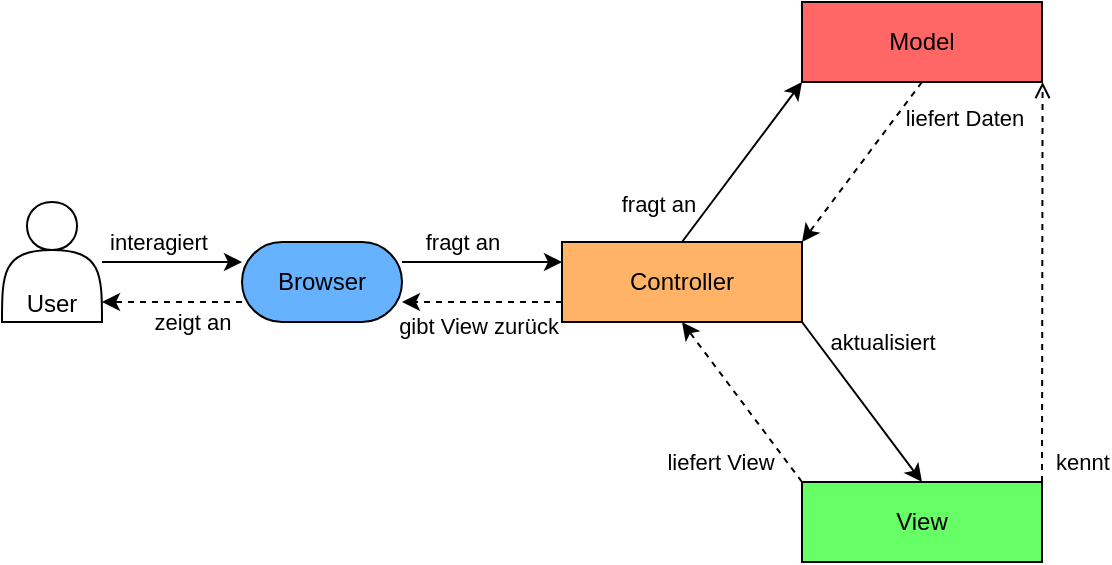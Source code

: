 <mxfile version="15.7.3" type="device"><diagram id="JuJYjgZ0P5XiKWxCp_9G" name="Seite-1"><mxGraphModel dx="738" dy="442" grid="1" gridSize="10" guides="1" tooltips="1" connect="1" arrows="1" fold="1" page="1" pageScale="1" pageWidth="1169" pageHeight="1654" math="0" shadow="0"><root><mxCell id="0"/><mxCell id="1" parent="0"/><mxCell id="ZTMnRBJkeMRXMw5XUGuR-5" style="rounded=0;orthogonalLoop=1;jettySize=auto;html=1;endArrow=classic;endFill=1;exitX=1;exitY=0.25;exitDx=0;exitDy=0;entryX=0;entryY=0.25;entryDx=0;entryDy=0;" parent="1" source="ZTMnRBJkeMRXMw5XUGuR-1" target="ZTMnRBJkeMRXMw5XUGuR-2" edge="1"><mxGeometry relative="1" as="geometry"><mxPoint x="300" y="380" as="targetPoint"/></mxGeometry></mxCell><mxCell id="ZTMnRBJkeMRXMw5XUGuR-11" value="fragt an" style="edgeLabel;html=1;align=center;verticalAlign=middle;resizable=0;points=[];" parent="ZTMnRBJkeMRXMw5XUGuR-5" vertex="1" connectable="0"><mxGeometry x="-0.533" y="-2" relative="1" as="geometry"><mxPoint x="11" y="-12" as="offset"/></mxGeometry></mxCell><mxCell id="ZTMnRBJkeMRXMw5XUGuR-22" style="edgeStyle=none;rounded=0;orthogonalLoop=1;jettySize=auto;html=1;exitX=0;exitY=0.75;exitDx=0;exitDy=0;dashed=1;endArrow=classic;endFill=1;" parent="1" source="ZTMnRBJkeMRXMw5XUGuR-1" edge="1"><mxGeometry relative="1" as="geometry"><mxPoint x="90" y="430" as="targetPoint"/><mxPoint x="150" y="430" as="sourcePoint"/></mxGeometry></mxCell><mxCell id="ZTMnRBJkeMRXMw5XUGuR-24" value="zeigt an" style="edgeLabel;html=1;align=center;verticalAlign=middle;resizable=0;points=[];" parent="ZTMnRBJkeMRXMw5XUGuR-22" vertex="1" connectable="0"><mxGeometry x="-0.292" y="-1" relative="1" as="geometry"><mxPoint y="11" as="offset"/></mxGeometry></mxCell><mxCell id="ZTMnRBJkeMRXMw5XUGuR-1" value="Browser" style="rounded=1;whiteSpace=wrap;html=1;arcSize=50;fillColor=#66B2FF;" parent="1" vertex="1"><mxGeometry x="160" y="400" width="80" height="40" as="geometry"/></mxCell><mxCell id="ZTMnRBJkeMRXMw5XUGuR-25" style="edgeStyle=none;rounded=0;orthogonalLoop=1;jettySize=auto;html=1;exitX=1;exitY=1;exitDx=0;exitDy=0;entryX=0.5;entryY=0;entryDx=0;entryDy=0;endArrow=classic;endFill=1;" parent="1" source="ZTMnRBJkeMRXMw5XUGuR-2" target="ZTMnRBJkeMRXMw5XUGuR-3" edge="1"><mxGeometry relative="1" as="geometry"/></mxCell><mxCell id="ZTMnRBJkeMRXMw5XUGuR-26" value="aktualisiert" style="edgeLabel;html=1;align=center;verticalAlign=middle;resizable=0;points=[];" parent="ZTMnRBJkeMRXMw5XUGuR-25" vertex="1" connectable="0"><mxGeometry x="-0.493" y="1" relative="1" as="geometry"><mxPoint x="24" y="-10" as="offset"/></mxGeometry></mxCell><mxCell id="ZTMnRBJkeMRXMw5XUGuR-27" style="edgeStyle=none;rounded=0;orthogonalLoop=1;jettySize=auto;html=1;exitX=0.5;exitY=0;exitDx=0;exitDy=0;entryX=0;entryY=1;entryDx=0;entryDy=0;endArrow=classic;endFill=1;" parent="1" source="ZTMnRBJkeMRXMw5XUGuR-2" target="ZTMnRBJkeMRXMw5XUGuR-4" edge="1"><mxGeometry relative="1" as="geometry"/></mxCell><mxCell id="ZTMnRBJkeMRXMw5XUGuR-28" value="fragt an" style="edgeLabel;html=1;align=center;verticalAlign=middle;resizable=0;points=[];" parent="ZTMnRBJkeMRXMw5XUGuR-27" vertex="1" connectable="0"><mxGeometry x="-0.653" y="1" relative="1" as="geometry"><mxPoint x="-22" y="-5" as="offset"/></mxGeometry></mxCell><mxCell id="ZTMnRBJkeMRXMw5XUGuR-2" value="Controller" style="rounded=0;whiteSpace=wrap;html=1;fillColor=#FFB366;strokeColor=#000000;" parent="1" vertex="1"><mxGeometry x="320" y="400" width="120" height="40" as="geometry"/></mxCell><mxCell id="ZTMnRBJkeMRXMw5XUGuR-12" style="edgeStyle=none;rounded=0;orthogonalLoop=1;jettySize=auto;html=1;dashed=1;endArrow=classic;endFill=1;entryX=1;entryY=0.75;entryDx=0;entryDy=0;exitX=0;exitY=0.75;exitDx=0;exitDy=0;" parent="1" source="ZTMnRBJkeMRXMw5XUGuR-2" target="ZTMnRBJkeMRXMw5XUGuR-1" edge="1"><mxGeometry relative="1" as="geometry"><mxPoint x="290" y="470" as="sourcePoint"/></mxGeometry></mxCell><mxCell id="ZTMnRBJkeMRXMw5XUGuR-13" value="gibt View zurück" style="edgeLabel;html=1;align=center;verticalAlign=middle;resizable=0;points=[];" parent="ZTMnRBJkeMRXMw5XUGuR-12" vertex="1" connectable="0"><mxGeometry x="0.06" y="-1" relative="1" as="geometry"><mxPoint y="13" as="offset"/></mxGeometry></mxCell><mxCell id="ZTMnRBJkeMRXMw5XUGuR-29" style="edgeStyle=none;rounded=0;orthogonalLoop=1;jettySize=auto;html=1;entryX=0.5;entryY=1;entryDx=0;entryDy=0;endArrow=classic;endFill=1;startArrow=none;startFill=0;exitX=0;exitY=0;exitDx=0;exitDy=0;dashed=1;" parent="1" source="ZTMnRBJkeMRXMw5XUGuR-3" target="ZTMnRBJkeMRXMw5XUGuR-2" edge="1"><mxGeometry relative="1" as="geometry"><mxPoint x="390" y="520" as="sourcePoint"/></mxGeometry></mxCell><mxCell id="ZTMnRBJkeMRXMw5XUGuR-32" value="liefert View" style="edgeLabel;html=1;align=center;verticalAlign=middle;resizable=0;points=[];" parent="ZTMnRBJkeMRXMw5XUGuR-29" vertex="1" connectable="0"><mxGeometry x="-0.667" y="2" relative="1" as="geometry"><mxPoint x="-30" y="2" as="offset"/></mxGeometry></mxCell><mxCell id="ZTMnRBJkeMRXMw5XUGuR-33" style="edgeStyle=none;rounded=0;orthogonalLoop=1;jettySize=auto;html=1;exitX=1;exitY=0;exitDx=0;exitDy=0;startArrow=none;startFill=0;endArrow=open;endFill=0;dashed=1;" parent="1" source="ZTMnRBJkeMRXMw5XUGuR-3" edge="1"><mxGeometry relative="1" as="geometry"><mxPoint x="560.286" y="320" as="targetPoint"/></mxGeometry></mxCell><mxCell id="ZTMnRBJkeMRXMw5XUGuR-34" value="kennt" style="edgeLabel;html=1;align=center;verticalAlign=middle;resizable=0;points=[];" parent="ZTMnRBJkeMRXMw5XUGuR-33" vertex="1" connectable="0"><mxGeometry x="-0.746" y="-1" relative="1" as="geometry"><mxPoint x="19" y="15" as="offset"/></mxGeometry></mxCell><mxCell id="ZTMnRBJkeMRXMw5XUGuR-3" value="View" style="rounded=0;whiteSpace=wrap;html=1;fillColor=#66FF66;" parent="1" vertex="1"><mxGeometry x="440" y="520" width="120" height="40" as="geometry"/></mxCell><mxCell id="ZTMnRBJkeMRXMw5XUGuR-30" style="edgeStyle=none;rounded=0;orthogonalLoop=1;jettySize=auto;html=1;exitX=0.5;exitY=1;exitDx=0;exitDy=0;entryX=1;entryY=0;entryDx=0;entryDy=0;endArrow=classic;endFill=1;dashed=1;" parent="1" source="ZTMnRBJkeMRXMw5XUGuR-4" target="ZTMnRBJkeMRXMw5XUGuR-2" edge="1"><mxGeometry relative="1" as="geometry"/></mxCell><mxCell id="ZTMnRBJkeMRXMw5XUGuR-31" value="liefert Daten" style="edgeLabel;html=1;align=center;verticalAlign=middle;resizable=0;points=[];" parent="ZTMnRBJkeMRXMw5XUGuR-30" vertex="1" connectable="0"><mxGeometry x="-0.687" relative="1" as="geometry"><mxPoint x="30" y="5" as="offset"/></mxGeometry></mxCell><mxCell id="ZTMnRBJkeMRXMw5XUGuR-4" value="Model" style="rounded=0;whiteSpace=wrap;html=1;fillColor=#FF6666;" parent="1" vertex="1"><mxGeometry x="440" y="280" width="120" height="40" as="geometry"/></mxCell><mxCell id="ZTMnRBJkeMRXMw5XUGuR-21" style="edgeStyle=none;rounded=0;orthogonalLoop=1;jettySize=auto;html=1;entryX=0;entryY=0.25;entryDx=0;entryDy=0;endArrow=classic;endFill=1;" parent="1" source="ZTMnRBJkeMRXMw5XUGuR-20" target="ZTMnRBJkeMRXMw5XUGuR-1" edge="1"><mxGeometry relative="1" as="geometry"><mxPoint x="100" y="390" as="sourcePoint"/></mxGeometry></mxCell><mxCell id="ZTMnRBJkeMRXMw5XUGuR-23" value="interagiert" style="edgeLabel;html=1;align=center;verticalAlign=middle;resizable=0;points=[];" parent="ZTMnRBJkeMRXMw5XUGuR-21" vertex="1" connectable="0"><mxGeometry x="-0.206" y="3" relative="1" as="geometry"><mxPoint y="-7" as="offset"/></mxGeometry></mxCell><mxCell id="ZTMnRBJkeMRXMw5XUGuR-20" value="User" style="shape=actor;whiteSpace=wrap;html=1;verticalAlign=bottom;" parent="1" vertex="1"><mxGeometry x="40" y="380" width="50" height="60" as="geometry"/></mxCell></root></mxGraphModel></diagram></mxfile>